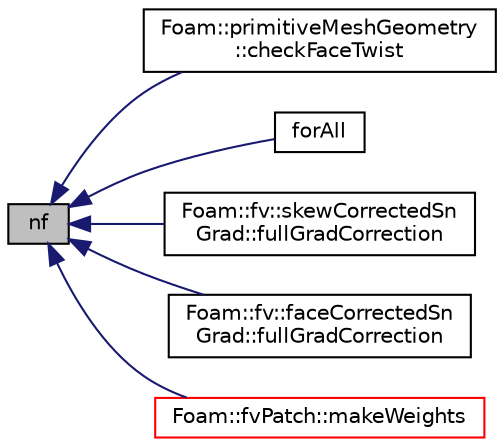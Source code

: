 digraph "nf"
{
  bgcolor="transparent";
  edge [fontname="Helvetica",fontsize="10",labelfontname="Helvetica",labelfontsize="10"];
  node [fontname="Helvetica",fontsize="10",shape=record];
  rankdir="LR";
  Node1 [label="nf",height=0.2,width=0.4,color="black", fillcolor="grey75", style="filled" fontcolor="black"];
  Node1 -> Node2 [dir="back",color="midnightblue",fontsize="10",style="solid",fontname="Helvetica"];
  Node2 [label="Foam::primitiveMeshGeometry\l::checkFaceTwist",height=0.2,width=0.4,color="black",URL="$classFoam_1_1primitiveMeshGeometry.html#a024a05dbc6d84c1506e13b255ee71518"];
  Node1 -> Node3 [dir="back",color="midnightblue",fontsize="10",style="solid",fontname="Helvetica"];
  Node3 [label="forAll",height=0.2,width=0.4,color="black",URL="$interrogateWallPatches_8H.html#a06297ebc59c8cf33e217a4c04fc0c416"];
  Node1 -> Node4 [dir="back",color="midnightblue",fontsize="10",style="solid",fontname="Helvetica"];
  Node4 [label="Foam::fv::skewCorrectedSn\lGrad::fullGradCorrection",height=0.2,width=0.4,color="black",URL="$classFoam_1_1fv_1_1skewCorrectedSnGrad.html#a1d818a559677e63f3aa628f1787133ce",tooltip="Return the explicit correction to the skewCorrectedSnGrad for the given field using the gradient of t..."];
  Node1 -> Node5 [dir="back",color="midnightblue",fontsize="10",style="solid",fontname="Helvetica"];
  Node5 [label="Foam::fv::faceCorrectedSn\lGrad::fullGradCorrection",height=0.2,width=0.4,color="black",URL="$classFoam_1_1fv_1_1faceCorrectedSnGrad.html#a1d818a559677e63f3aa628f1787133ce",tooltip="Return the explicit correction to the faceCorrectedSnGrad. "];
  Node1 -> Node6 [dir="back",color="midnightblue",fontsize="10",style="solid",fontname="Helvetica"];
  Node6 [label="Foam::fvPatch::makeWeights",height=0.2,width=0.4,color="red",URL="$classFoam_1_1fvPatch.html#a6e8461e70d8bb85a22df5d8266daaa55",tooltip="Make patch weighting factors. "];
}
